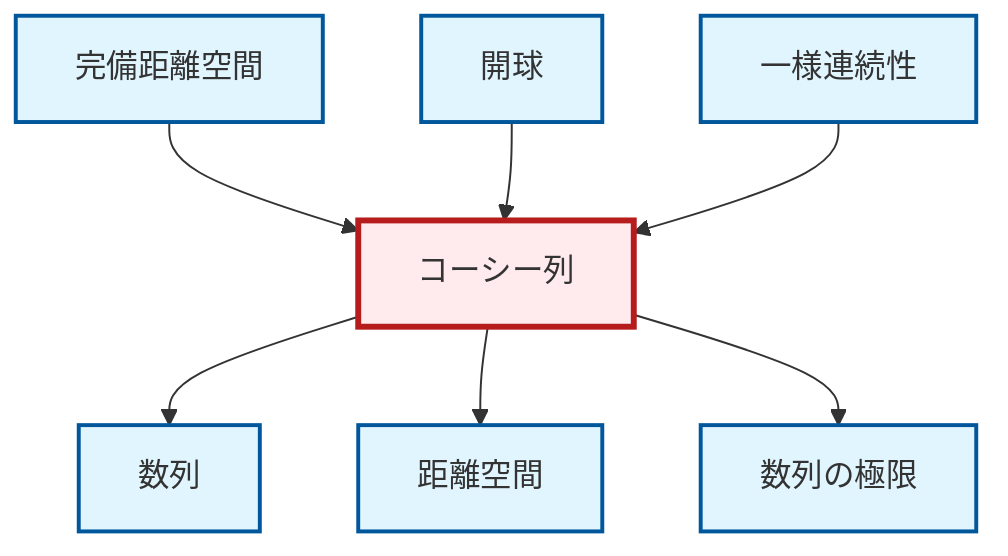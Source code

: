 graph TD
    classDef definition fill:#e1f5fe,stroke:#01579b,stroke-width:2px
    classDef theorem fill:#f3e5f5,stroke:#4a148c,stroke-width:2px
    classDef axiom fill:#fff3e0,stroke:#e65100,stroke-width:2px
    classDef example fill:#e8f5e9,stroke:#1b5e20,stroke-width:2px
    classDef current fill:#ffebee,stroke:#b71c1c,stroke-width:3px
    def-uniform-continuity["一様連続性"]:::definition
    def-metric-space["距離空間"]:::definition
    def-sequence["数列"]:::definition
    def-complete-metric-space["完備距離空間"]:::definition
    def-cauchy-sequence["コーシー列"]:::definition
    def-limit["数列の極限"]:::definition
    def-open-ball["開球"]:::definition
    def-complete-metric-space --> def-cauchy-sequence
    def-open-ball --> def-cauchy-sequence
    def-cauchy-sequence --> def-sequence
    def-uniform-continuity --> def-cauchy-sequence
    def-cauchy-sequence --> def-metric-space
    def-cauchy-sequence --> def-limit
    class def-cauchy-sequence current